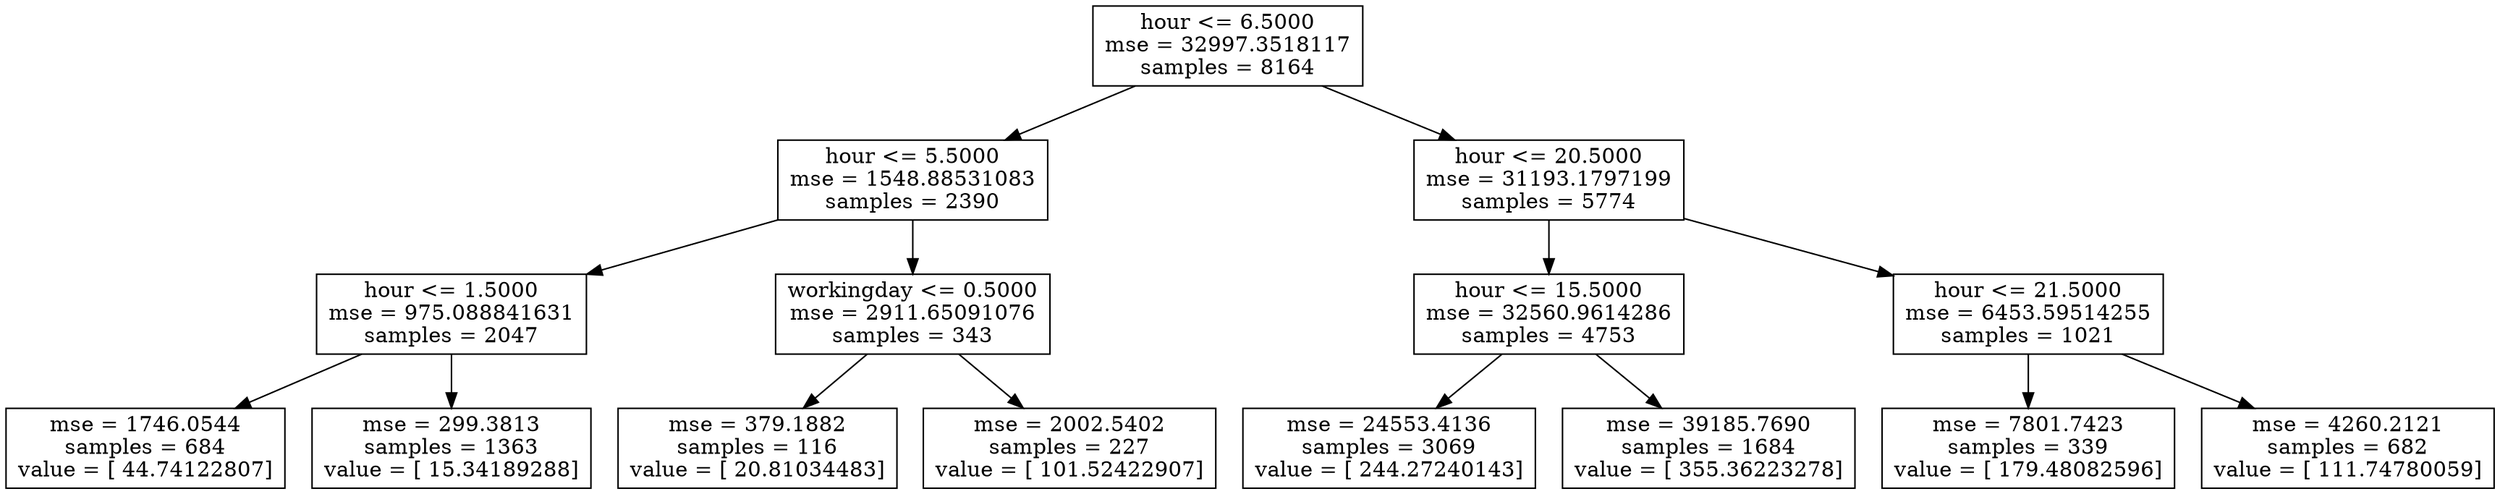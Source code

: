 digraph Tree {
0 [label="hour <= 6.5000\nmse = 32997.3518117\nsamples = 8164", shape="box"] ;
1 [label="hour <= 5.5000\nmse = 1548.88531083\nsamples = 2390", shape="box"] ;
0 -> 1 ;
2 [label="hour <= 1.5000\nmse = 975.088841631\nsamples = 2047", shape="box"] ;
1 -> 2 ;
3 [label="mse = 1746.0544\nsamples = 684\nvalue = [ 44.74122807]", shape="box"] ;
2 -> 3 ;
4 [label="mse = 299.3813\nsamples = 1363\nvalue = [ 15.34189288]", shape="box"] ;
2 -> 4 ;
5 [label="workingday <= 0.5000\nmse = 2911.65091076\nsamples = 343", shape="box"] ;
1 -> 5 ;
6 [label="mse = 379.1882\nsamples = 116\nvalue = [ 20.81034483]", shape="box"] ;
5 -> 6 ;
7 [label="mse = 2002.5402\nsamples = 227\nvalue = [ 101.52422907]", shape="box"] ;
5 -> 7 ;
8 [label="hour <= 20.5000\nmse = 31193.1797199\nsamples = 5774", shape="box"] ;
0 -> 8 ;
9 [label="hour <= 15.5000\nmse = 32560.9614286\nsamples = 4753", shape="box"] ;
8 -> 9 ;
10 [label="mse = 24553.4136\nsamples = 3069\nvalue = [ 244.27240143]", shape="box"] ;
9 -> 10 ;
11 [label="mse = 39185.7690\nsamples = 1684\nvalue = [ 355.36223278]", shape="box"] ;
9 -> 11 ;
12 [label="hour <= 21.5000\nmse = 6453.59514255\nsamples = 1021", shape="box"] ;
8 -> 12 ;
13 [label="mse = 7801.7423\nsamples = 339\nvalue = [ 179.48082596]", shape="box"] ;
12 -> 13 ;
14 [label="mse = 4260.2121\nsamples = 682\nvalue = [ 111.74780059]", shape="box"] ;
12 -> 14 ;
}